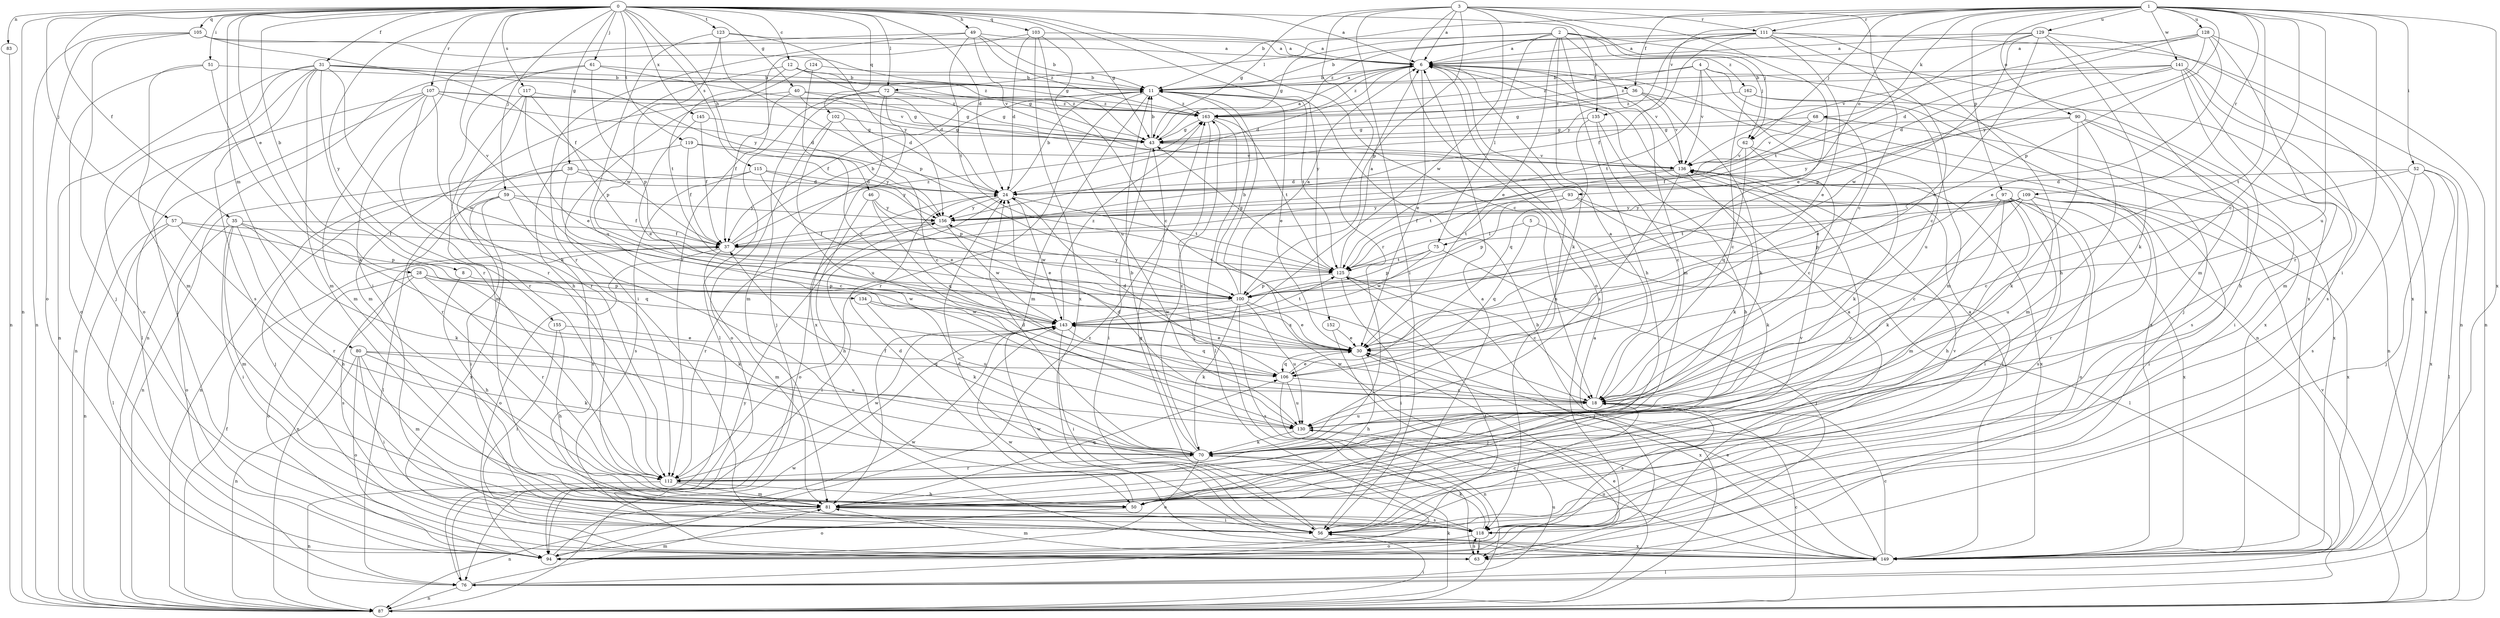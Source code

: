 strict digraph  {
0;
1;
2;
3;
4;
5;
6;
8;
11;
12;
18;
24;
28;
30;
31;
35;
36;
37;
38;
40;
43;
46;
49;
50;
51;
52;
56;
57;
59;
61;
62;
63;
68;
70;
72;
75;
76;
80;
81;
83;
87;
90;
93;
94;
97;
100;
102;
103;
105;
106;
107;
109;
111;
112;
115;
117;
118;
119;
123;
124;
125;
128;
129;
130;
134;
135;
136;
141;
143;
145;
149;
152;
155;
156;
162;
163;
0 -> 6  [label=a];
0 -> 8  [label=b];
0 -> 12  [label=c];
0 -> 18  [label=c];
0 -> 24  [label=d];
0 -> 28  [label=e];
0 -> 31  [label=f];
0 -> 35  [label=f];
0 -> 38  [label=g];
0 -> 40  [label=g];
0 -> 43  [label=g];
0 -> 46  [label=h];
0 -> 49  [label=h];
0 -> 51  [label=i];
0 -> 57  [label=j];
0 -> 59  [label=j];
0 -> 61  [label=j];
0 -> 72  [label=l];
0 -> 80  [label=m];
0 -> 83  [label=n];
0 -> 87  [label=n];
0 -> 102  [label=q];
0 -> 103  [label=q];
0 -> 105  [label=q];
0 -> 107  [label=r];
0 -> 115  [label=s];
0 -> 117  [label=s];
0 -> 119  [label=t];
0 -> 123  [label=t];
0 -> 134  [label=v];
0 -> 135  [label=v];
0 -> 145  [label=x];
0 -> 152  [label=y];
0 -> 155  [label=y];
1 -> 11  [label=b];
1 -> 18  [label=c];
1 -> 30  [label=t];
1 -> 36  [label=f];
1 -> 52  [label=i];
1 -> 56  [label=i];
1 -> 62  [label=j];
1 -> 68  [label=k];
1 -> 90  [label=o];
1 -> 93  [label=o];
1 -> 97  [label=p];
1 -> 100  [label=p];
1 -> 109  [label=r];
1 -> 111  [label=r];
1 -> 128  [label=u];
1 -> 129  [label=u];
1 -> 130  [label=u];
1 -> 135  [label=v];
1 -> 141  [label=w];
1 -> 149  [label=x];
2 -> 6  [label=a];
2 -> 30  [label=e];
2 -> 43  [label=g];
2 -> 50  [label=h];
2 -> 62  [label=j];
2 -> 70  [label=k];
2 -> 72  [label=l];
2 -> 75  [label=l];
2 -> 81  [label=m];
2 -> 149  [label=x];
2 -> 162  [label=z];
3 -> 6  [label=a];
3 -> 18  [label=c];
3 -> 30  [label=e];
3 -> 43  [label=g];
3 -> 56  [label=i];
3 -> 62  [label=j];
3 -> 94  [label=o];
3 -> 100  [label=p];
3 -> 111  [label=r];
3 -> 112  [label=r];
3 -> 143  [label=w];
4 -> 11  [label=b];
4 -> 63  [label=j];
4 -> 81  [label=m];
4 -> 125  [label=t];
4 -> 130  [label=u];
4 -> 136  [label=v];
4 -> 163  [label=z];
5 -> 75  [label=l];
5 -> 76  [label=l];
5 -> 106  [label=q];
6 -> 11  [label=b];
6 -> 24  [label=d];
6 -> 30  [label=e];
6 -> 36  [label=f];
6 -> 87  [label=n];
6 -> 118  [label=s];
6 -> 136  [label=v];
6 -> 163  [label=z];
8 -> 50  [label=h];
8 -> 100  [label=p];
11 -> 6  [label=a];
11 -> 30  [label=e];
11 -> 37  [label=f];
11 -> 81  [label=m];
11 -> 112  [label=r];
11 -> 125  [label=t];
11 -> 149  [label=x];
11 -> 163  [label=z];
12 -> 11  [label=b];
12 -> 24  [label=d];
12 -> 50  [label=h];
12 -> 125  [label=t];
12 -> 163  [label=z];
18 -> 6  [label=a];
18 -> 118  [label=s];
18 -> 130  [label=u];
18 -> 143  [label=w];
24 -> 11  [label=b];
24 -> 76  [label=l];
24 -> 94  [label=o];
24 -> 125  [label=t];
24 -> 143  [label=w];
24 -> 156  [label=y];
28 -> 70  [label=k];
28 -> 94  [label=o];
28 -> 100  [label=p];
28 -> 112  [label=r];
28 -> 118  [label=s];
28 -> 143  [label=w];
30 -> 50  [label=h];
30 -> 106  [label=q];
30 -> 149  [label=x];
31 -> 11  [label=b];
31 -> 43  [label=g];
31 -> 63  [label=j];
31 -> 70  [label=k];
31 -> 81  [label=m];
31 -> 87  [label=n];
31 -> 94  [label=o];
31 -> 112  [label=r];
31 -> 118  [label=s];
31 -> 156  [label=y];
35 -> 37  [label=f];
35 -> 50  [label=h];
35 -> 56  [label=i];
35 -> 70  [label=k];
35 -> 81  [label=m];
35 -> 94  [label=o];
35 -> 106  [label=q];
36 -> 43  [label=g];
36 -> 70  [label=k];
36 -> 136  [label=v];
36 -> 149  [label=x];
36 -> 163  [label=z];
37 -> 11  [label=b];
37 -> 81  [label=m];
37 -> 87  [label=n];
37 -> 94  [label=o];
37 -> 125  [label=t];
37 -> 163  [label=z];
38 -> 18  [label=c];
38 -> 24  [label=d];
38 -> 63  [label=j];
38 -> 87  [label=n];
38 -> 156  [label=y];
40 -> 24  [label=d];
40 -> 37  [label=f];
40 -> 43  [label=g];
40 -> 81  [label=m];
40 -> 163  [label=z];
43 -> 6  [label=a];
43 -> 11  [label=b];
43 -> 56  [label=i];
43 -> 136  [label=v];
46 -> 30  [label=e];
46 -> 50  [label=h];
46 -> 106  [label=q];
46 -> 156  [label=y];
49 -> 6  [label=a];
49 -> 11  [label=b];
49 -> 56  [label=i];
49 -> 112  [label=r];
49 -> 125  [label=t];
49 -> 136  [label=v];
49 -> 163  [label=z];
50 -> 24  [label=d];
50 -> 94  [label=o];
50 -> 136  [label=v];
51 -> 11  [label=b];
51 -> 70  [label=k];
51 -> 81  [label=m];
51 -> 94  [label=o];
52 -> 18  [label=c];
52 -> 24  [label=d];
52 -> 63  [label=j];
52 -> 76  [label=l];
52 -> 118  [label=s];
52 -> 149  [label=x];
56 -> 6  [label=a];
56 -> 18  [label=c];
56 -> 43  [label=g];
56 -> 143  [label=w];
56 -> 149  [label=x];
57 -> 37  [label=f];
57 -> 76  [label=l];
57 -> 87  [label=n];
57 -> 100  [label=p];
57 -> 112  [label=r];
59 -> 37  [label=f];
59 -> 56  [label=i];
59 -> 76  [label=l];
59 -> 118  [label=s];
59 -> 149  [label=x];
59 -> 156  [label=y];
61 -> 11  [label=b];
61 -> 87  [label=n];
61 -> 100  [label=p];
61 -> 112  [label=r];
61 -> 136  [label=v];
62 -> 18  [label=c];
62 -> 70  [label=k];
62 -> 106  [label=q];
62 -> 136  [label=v];
63 -> 118  [label=s];
68 -> 30  [label=e];
68 -> 37  [label=f];
68 -> 43  [label=g];
68 -> 56  [label=i];
68 -> 136  [label=v];
70 -> 11  [label=b];
70 -> 24  [label=d];
70 -> 37  [label=f];
70 -> 94  [label=o];
70 -> 112  [label=r];
70 -> 163  [label=z];
72 -> 43  [label=g];
72 -> 63  [label=j];
72 -> 76  [label=l];
72 -> 81  [label=m];
72 -> 149  [label=x];
72 -> 163  [label=z];
75 -> 63  [label=j];
75 -> 100  [label=p];
75 -> 125  [label=t];
75 -> 143  [label=w];
76 -> 81  [label=m];
76 -> 87  [label=n];
76 -> 130  [label=u];
76 -> 156  [label=y];
80 -> 56  [label=i];
80 -> 70  [label=k];
80 -> 81  [label=m];
80 -> 87  [label=n];
80 -> 94  [label=o];
80 -> 106  [label=q];
80 -> 130  [label=u];
81 -> 56  [label=i];
81 -> 87  [label=n];
81 -> 106  [label=q];
81 -> 118  [label=s];
81 -> 136  [label=v];
83 -> 87  [label=n];
87 -> 6  [label=a];
87 -> 18  [label=c];
87 -> 30  [label=e];
87 -> 37  [label=f];
87 -> 56  [label=i];
87 -> 70  [label=k];
87 -> 136  [label=v];
87 -> 143  [label=w];
90 -> 43  [label=g];
90 -> 70  [label=k];
90 -> 81  [label=m];
90 -> 118  [label=s];
90 -> 149  [label=x];
90 -> 156  [label=y];
93 -> 56  [label=i];
93 -> 70  [label=k];
93 -> 100  [label=p];
93 -> 125  [label=t];
93 -> 156  [label=y];
94 -> 6  [label=a];
94 -> 125  [label=t];
94 -> 143  [label=w];
94 -> 163  [label=z];
97 -> 50  [label=h];
97 -> 56  [label=i];
97 -> 70  [label=k];
97 -> 81  [label=m];
97 -> 94  [label=o];
97 -> 118  [label=s];
97 -> 149  [label=x];
97 -> 156  [label=y];
100 -> 6  [label=a];
100 -> 11  [label=b];
100 -> 30  [label=e];
100 -> 70  [label=k];
100 -> 118  [label=s];
100 -> 130  [label=u];
100 -> 143  [label=w];
100 -> 156  [label=y];
102 -> 18  [label=c];
102 -> 43  [label=g];
102 -> 94  [label=o];
102 -> 130  [label=u];
103 -> 6  [label=a];
103 -> 18  [label=c];
103 -> 24  [label=d];
103 -> 112  [label=r];
103 -> 130  [label=u];
103 -> 149  [label=x];
105 -> 6  [label=a];
105 -> 37  [label=f];
105 -> 43  [label=g];
105 -> 63  [label=j];
105 -> 87  [label=n];
105 -> 94  [label=o];
106 -> 18  [label=c];
106 -> 24  [label=d];
106 -> 30  [label=e];
106 -> 87  [label=n];
106 -> 130  [label=u];
107 -> 24  [label=d];
107 -> 43  [label=g];
107 -> 76  [label=l];
107 -> 81  [label=m];
107 -> 87  [label=n];
107 -> 112  [label=r];
107 -> 143  [label=w];
107 -> 163  [label=z];
109 -> 18  [label=c];
109 -> 37  [label=f];
109 -> 56  [label=i];
109 -> 100  [label=p];
109 -> 112  [label=r];
109 -> 125  [label=t];
109 -> 130  [label=u];
109 -> 149  [label=x];
109 -> 156  [label=y];
111 -> 6  [label=a];
111 -> 18  [label=c];
111 -> 30  [label=e];
111 -> 37  [label=f];
111 -> 50  [label=h];
111 -> 87  [label=n];
111 -> 156  [label=y];
111 -> 163  [label=z];
112 -> 50  [label=h];
112 -> 81  [label=m];
112 -> 87  [label=n];
112 -> 143  [label=w];
115 -> 24  [label=d];
115 -> 30  [label=e];
115 -> 87  [label=n];
115 -> 100  [label=p];
115 -> 118  [label=s];
117 -> 30  [label=e];
117 -> 81  [label=m];
117 -> 100  [label=p];
117 -> 112  [label=r];
117 -> 163  [label=z];
118 -> 24  [label=d];
118 -> 63  [label=j];
118 -> 70  [label=k];
118 -> 94  [label=o];
118 -> 136  [label=v];
119 -> 37  [label=f];
119 -> 112  [label=r];
119 -> 136  [label=v];
119 -> 156  [label=y];
123 -> 6  [label=a];
123 -> 100  [label=p];
123 -> 130  [label=u];
123 -> 143  [label=w];
123 -> 156  [label=y];
124 -> 11  [label=b];
124 -> 18  [label=c];
124 -> 56  [label=i];
125 -> 6  [label=a];
125 -> 18  [label=c];
125 -> 43  [label=g];
125 -> 56  [label=i];
125 -> 63  [label=j];
125 -> 100  [label=p];
128 -> 6  [label=a];
128 -> 24  [label=d];
128 -> 30  [label=e];
128 -> 87  [label=n];
128 -> 112  [label=r];
128 -> 136  [label=v];
128 -> 156  [label=y];
129 -> 6  [label=a];
129 -> 11  [label=b];
129 -> 30  [label=e];
129 -> 70  [label=k];
129 -> 81  [label=m];
129 -> 125  [label=t];
129 -> 143  [label=w];
129 -> 149  [label=x];
130 -> 24  [label=d];
130 -> 70  [label=k];
134 -> 70  [label=k];
134 -> 130  [label=u];
134 -> 143  [label=w];
135 -> 18  [label=c];
135 -> 43  [label=g];
135 -> 50  [label=h];
135 -> 106  [label=q];
136 -> 24  [label=d];
136 -> 70  [label=k];
136 -> 125  [label=t];
136 -> 130  [label=u];
136 -> 149  [label=x];
141 -> 11  [label=b];
141 -> 24  [label=d];
141 -> 50  [label=h];
141 -> 81  [label=m];
141 -> 100  [label=p];
141 -> 118  [label=s];
141 -> 149  [label=x];
141 -> 163  [label=z];
143 -> 30  [label=e];
143 -> 56  [label=i];
143 -> 106  [label=q];
143 -> 125  [label=t];
143 -> 163  [label=z];
145 -> 30  [label=e];
145 -> 37  [label=f];
145 -> 43  [label=g];
149 -> 6  [label=a];
149 -> 11  [label=b];
149 -> 18  [label=c];
149 -> 30  [label=e];
149 -> 76  [label=l];
149 -> 81  [label=m];
149 -> 130  [label=u];
149 -> 143  [label=w];
152 -> 30  [label=e];
152 -> 63  [label=j];
155 -> 30  [label=e];
155 -> 50  [label=h];
155 -> 56  [label=i];
156 -> 37  [label=f];
156 -> 112  [label=r];
156 -> 143  [label=w];
162 -> 18  [label=c];
162 -> 87  [label=n];
162 -> 149  [label=x];
162 -> 163  [label=z];
163 -> 43  [label=g];
163 -> 63  [label=j];
163 -> 76  [label=l];
163 -> 125  [label=t];
}

